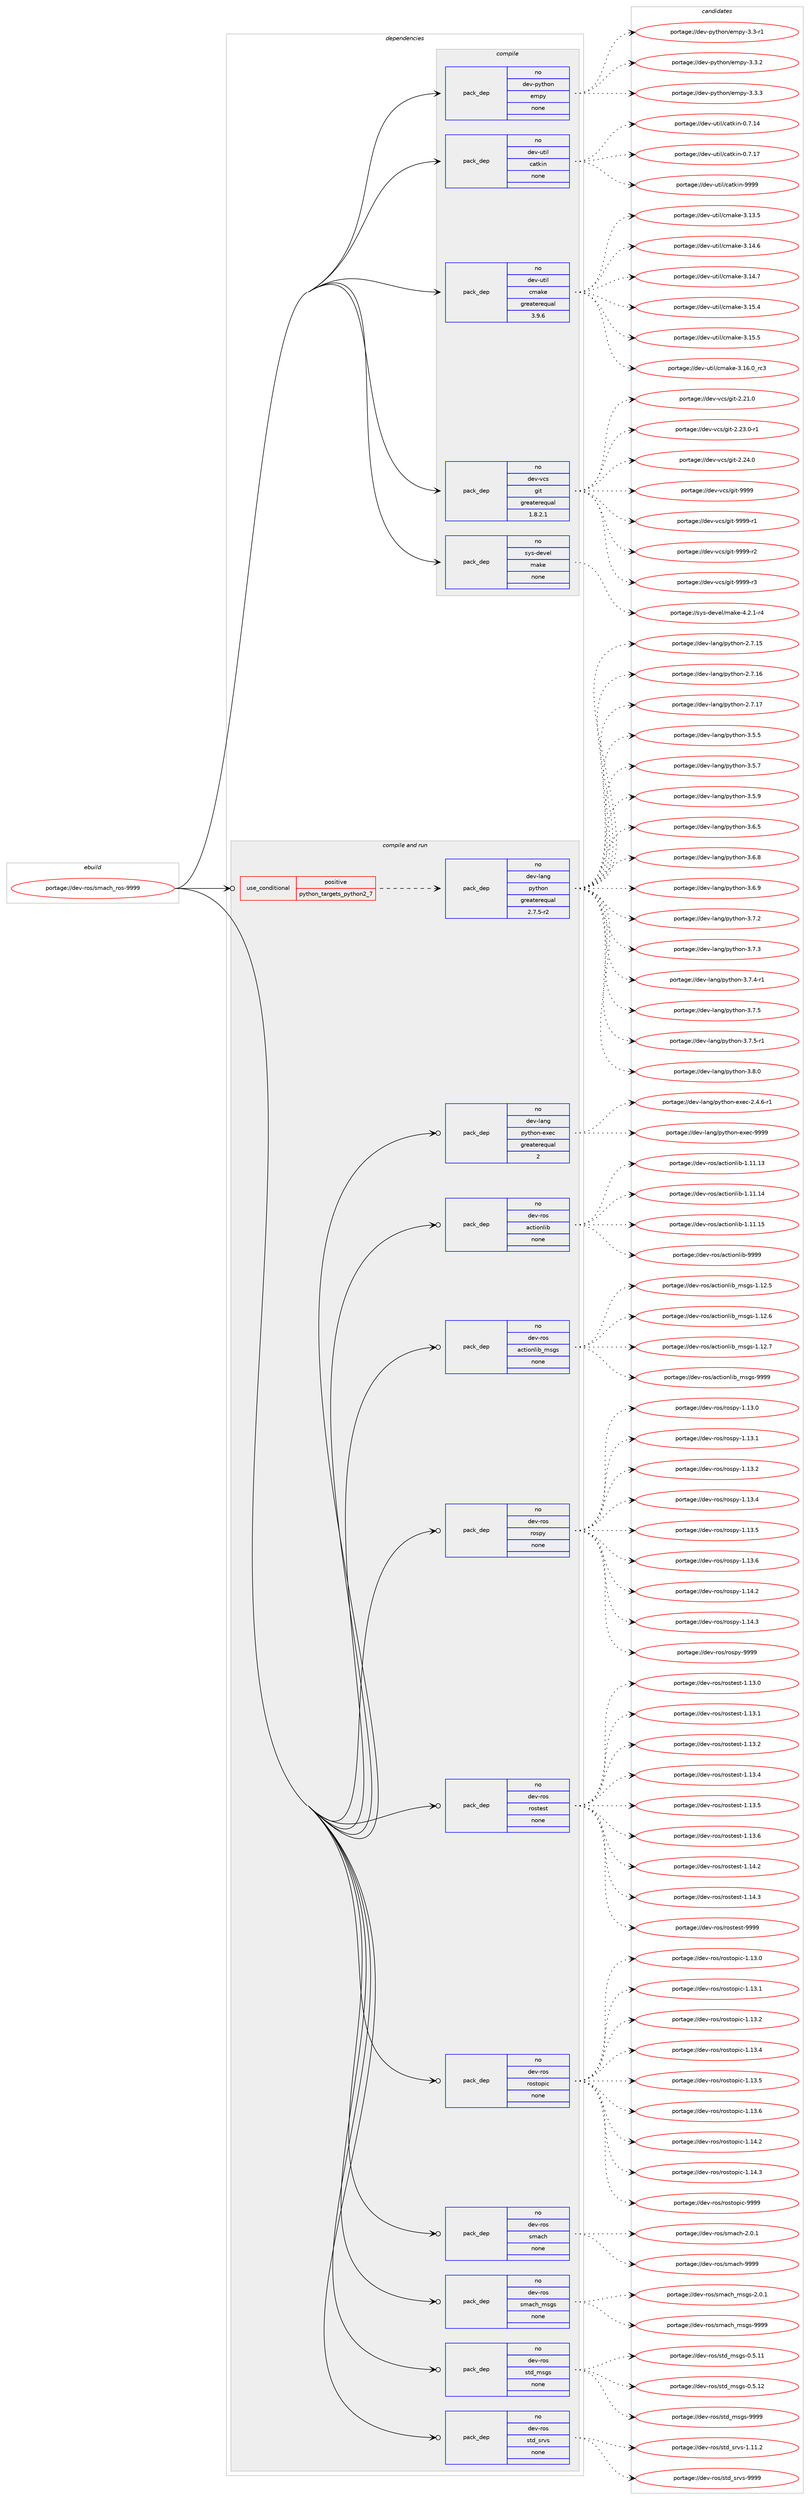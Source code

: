 digraph prolog {

# *************
# Graph options
# *************

newrank=true;
concentrate=true;
compound=true;
graph [rankdir=LR,fontname=Helvetica,fontsize=10,ranksep=1.5];#, ranksep=2.5, nodesep=0.2];
edge  [arrowhead=vee];
node  [fontname=Helvetica,fontsize=10];

# **********
# The ebuild
# **********

subgraph cluster_leftcol {
color=gray;
rank=same;
label=<<i>ebuild</i>>;
id [label="portage://dev-ros/smach_ros-9999", color=red, width=4, href="../dev-ros/smach_ros-9999.svg"];
}

# ****************
# The dependencies
# ****************

subgraph cluster_midcol {
color=gray;
label=<<i>dependencies</i>>;
subgraph cluster_compile {
fillcolor="#eeeeee";
style=filled;
label=<<i>compile</i>>;
subgraph pack154201 {
dependency202414 [label=<<TABLE BORDER="0" CELLBORDER="1" CELLSPACING="0" CELLPADDING="4" WIDTH="220"><TR><TD ROWSPAN="6" CELLPADDING="30">pack_dep</TD></TR><TR><TD WIDTH="110">no</TD></TR><TR><TD>dev-python</TD></TR><TR><TD>empy</TD></TR><TR><TD>none</TD></TR><TR><TD></TD></TR></TABLE>>, shape=none, color=blue];
}
id:e -> dependency202414:w [weight=20,style="solid",arrowhead="vee"];
subgraph pack154202 {
dependency202415 [label=<<TABLE BORDER="0" CELLBORDER="1" CELLSPACING="0" CELLPADDING="4" WIDTH="220"><TR><TD ROWSPAN="6" CELLPADDING="30">pack_dep</TD></TR><TR><TD WIDTH="110">no</TD></TR><TR><TD>dev-util</TD></TR><TR><TD>catkin</TD></TR><TR><TD>none</TD></TR><TR><TD></TD></TR></TABLE>>, shape=none, color=blue];
}
id:e -> dependency202415:w [weight=20,style="solid",arrowhead="vee"];
subgraph pack154203 {
dependency202416 [label=<<TABLE BORDER="0" CELLBORDER="1" CELLSPACING="0" CELLPADDING="4" WIDTH="220"><TR><TD ROWSPAN="6" CELLPADDING="30">pack_dep</TD></TR><TR><TD WIDTH="110">no</TD></TR><TR><TD>dev-util</TD></TR><TR><TD>cmake</TD></TR><TR><TD>greaterequal</TD></TR><TR><TD>3.9.6</TD></TR></TABLE>>, shape=none, color=blue];
}
id:e -> dependency202416:w [weight=20,style="solid",arrowhead="vee"];
subgraph pack154204 {
dependency202417 [label=<<TABLE BORDER="0" CELLBORDER="1" CELLSPACING="0" CELLPADDING="4" WIDTH="220"><TR><TD ROWSPAN="6" CELLPADDING="30">pack_dep</TD></TR><TR><TD WIDTH="110">no</TD></TR><TR><TD>dev-vcs</TD></TR><TR><TD>git</TD></TR><TR><TD>greaterequal</TD></TR><TR><TD>1.8.2.1</TD></TR></TABLE>>, shape=none, color=blue];
}
id:e -> dependency202417:w [weight=20,style="solid",arrowhead="vee"];
subgraph pack154205 {
dependency202418 [label=<<TABLE BORDER="0" CELLBORDER="1" CELLSPACING="0" CELLPADDING="4" WIDTH="220"><TR><TD ROWSPAN="6" CELLPADDING="30">pack_dep</TD></TR><TR><TD WIDTH="110">no</TD></TR><TR><TD>sys-devel</TD></TR><TR><TD>make</TD></TR><TR><TD>none</TD></TR><TR><TD></TD></TR></TABLE>>, shape=none, color=blue];
}
id:e -> dependency202418:w [weight=20,style="solid",arrowhead="vee"];
}
subgraph cluster_compileandrun {
fillcolor="#eeeeee";
style=filled;
label=<<i>compile and run</i>>;
subgraph cond44785 {
dependency202419 [label=<<TABLE BORDER="0" CELLBORDER="1" CELLSPACING="0" CELLPADDING="4"><TR><TD ROWSPAN="3" CELLPADDING="10">use_conditional</TD></TR><TR><TD>positive</TD></TR><TR><TD>python_targets_python2_7</TD></TR></TABLE>>, shape=none, color=red];
subgraph pack154206 {
dependency202420 [label=<<TABLE BORDER="0" CELLBORDER="1" CELLSPACING="0" CELLPADDING="4" WIDTH="220"><TR><TD ROWSPAN="6" CELLPADDING="30">pack_dep</TD></TR><TR><TD WIDTH="110">no</TD></TR><TR><TD>dev-lang</TD></TR><TR><TD>python</TD></TR><TR><TD>greaterequal</TD></TR><TR><TD>2.7.5-r2</TD></TR></TABLE>>, shape=none, color=blue];
}
dependency202419:e -> dependency202420:w [weight=20,style="dashed",arrowhead="vee"];
}
id:e -> dependency202419:w [weight=20,style="solid",arrowhead="odotvee"];
subgraph pack154207 {
dependency202421 [label=<<TABLE BORDER="0" CELLBORDER="1" CELLSPACING="0" CELLPADDING="4" WIDTH="220"><TR><TD ROWSPAN="6" CELLPADDING="30">pack_dep</TD></TR><TR><TD WIDTH="110">no</TD></TR><TR><TD>dev-lang</TD></TR><TR><TD>python-exec</TD></TR><TR><TD>greaterequal</TD></TR><TR><TD>2</TD></TR></TABLE>>, shape=none, color=blue];
}
id:e -> dependency202421:w [weight=20,style="solid",arrowhead="odotvee"];
subgraph pack154208 {
dependency202422 [label=<<TABLE BORDER="0" CELLBORDER="1" CELLSPACING="0" CELLPADDING="4" WIDTH="220"><TR><TD ROWSPAN="6" CELLPADDING="30">pack_dep</TD></TR><TR><TD WIDTH="110">no</TD></TR><TR><TD>dev-ros</TD></TR><TR><TD>actionlib</TD></TR><TR><TD>none</TD></TR><TR><TD></TD></TR></TABLE>>, shape=none, color=blue];
}
id:e -> dependency202422:w [weight=20,style="solid",arrowhead="odotvee"];
subgraph pack154209 {
dependency202423 [label=<<TABLE BORDER="0" CELLBORDER="1" CELLSPACING="0" CELLPADDING="4" WIDTH="220"><TR><TD ROWSPAN="6" CELLPADDING="30">pack_dep</TD></TR><TR><TD WIDTH="110">no</TD></TR><TR><TD>dev-ros</TD></TR><TR><TD>actionlib_msgs</TD></TR><TR><TD>none</TD></TR><TR><TD></TD></TR></TABLE>>, shape=none, color=blue];
}
id:e -> dependency202423:w [weight=20,style="solid",arrowhead="odotvee"];
subgraph pack154210 {
dependency202424 [label=<<TABLE BORDER="0" CELLBORDER="1" CELLSPACING="0" CELLPADDING="4" WIDTH="220"><TR><TD ROWSPAN="6" CELLPADDING="30">pack_dep</TD></TR><TR><TD WIDTH="110">no</TD></TR><TR><TD>dev-ros</TD></TR><TR><TD>rospy</TD></TR><TR><TD>none</TD></TR><TR><TD></TD></TR></TABLE>>, shape=none, color=blue];
}
id:e -> dependency202424:w [weight=20,style="solid",arrowhead="odotvee"];
subgraph pack154211 {
dependency202425 [label=<<TABLE BORDER="0" CELLBORDER="1" CELLSPACING="0" CELLPADDING="4" WIDTH="220"><TR><TD ROWSPAN="6" CELLPADDING="30">pack_dep</TD></TR><TR><TD WIDTH="110">no</TD></TR><TR><TD>dev-ros</TD></TR><TR><TD>rostest</TD></TR><TR><TD>none</TD></TR><TR><TD></TD></TR></TABLE>>, shape=none, color=blue];
}
id:e -> dependency202425:w [weight=20,style="solid",arrowhead="odotvee"];
subgraph pack154212 {
dependency202426 [label=<<TABLE BORDER="0" CELLBORDER="1" CELLSPACING="0" CELLPADDING="4" WIDTH="220"><TR><TD ROWSPAN="6" CELLPADDING="30">pack_dep</TD></TR><TR><TD WIDTH="110">no</TD></TR><TR><TD>dev-ros</TD></TR><TR><TD>rostopic</TD></TR><TR><TD>none</TD></TR><TR><TD></TD></TR></TABLE>>, shape=none, color=blue];
}
id:e -> dependency202426:w [weight=20,style="solid",arrowhead="odotvee"];
subgraph pack154213 {
dependency202427 [label=<<TABLE BORDER="0" CELLBORDER="1" CELLSPACING="0" CELLPADDING="4" WIDTH="220"><TR><TD ROWSPAN="6" CELLPADDING="30">pack_dep</TD></TR><TR><TD WIDTH="110">no</TD></TR><TR><TD>dev-ros</TD></TR><TR><TD>smach</TD></TR><TR><TD>none</TD></TR><TR><TD></TD></TR></TABLE>>, shape=none, color=blue];
}
id:e -> dependency202427:w [weight=20,style="solid",arrowhead="odotvee"];
subgraph pack154214 {
dependency202428 [label=<<TABLE BORDER="0" CELLBORDER="1" CELLSPACING="0" CELLPADDING="4" WIDTH="220"><TR><TD ROWSPAN="6" CELLPADDING="30">pack_dep</TD></TR><TR><TD WIDTH="110">no</TD></TR><TR><TD>dev-ros</TD></TR><TR><TD>smach_msgs</TD></TR><TR><TD>none</TD></TR><TR><TD></TD></TR></TABLE>>, shape=none, color=blue];
}
id:e -> dependency202428:w [weight=20,style="solid",arrowhead="odotvee"];
subgraph pack154215 {
dependency202429 [label=<<TABLE BORDER="0" CELLBORDER="1" CELLSPACING="0" CELLPADDING="4" WIDTH="220"><TR><TD ROWSPAN="6" CELLPADDING="30">pack_dep</TD></TR><TR><TD WIDTH="110">no</TD></TR><TR><TD>dev-ros</TD></TR><TR><TD>std_msgs</TD></TR><TR><TD>none</TD></TR><TR><TD></TD></TR></TABLE>>, shape=none, color=blue];
}
id:e -> dependency202429:w [weight=20,style="solid",arrowhead="odotvee"];
subgraph pack154216 {
dependency202430 [label=<<TABLE BORDER="0" CELLBORDER="1" CELLSPACING="0" CELLPADDING="4" WIDTH="220"><TR><TD ROWSPAN="6" CELLPADDING="30">pack_dep</TD></TR><TR><TD WIDTH="110">no</TD></TR><TR><TD>dev-ros</TD></TR><TR><TD>std_srvs</TD></TR><TR><TD>none</TD></TR><TR><TD></TD></TR></TABLE>>, shape=none, color=blue];
}
id:e -> dependency202430:w [weight=20,style="solid",arrowhead="odotvee"];
}
subgraph cluster_run {
fillcolor="#eeeeee";
style=filled;
label=<<i>run</i>>;
}
}

# **************
# The candidates
# **************

subgraph cluster_choices {
rank=same;
color=gray;
label=<<i>candidates</i>>;

subgraph choice154201 {
color=black;
nodesep=1;
choiceportage1001011184511212111610411111047101109112121455146514511449 [label="portage://dev-python/empy-3.3-r1", color=red, width=4,href="../dev-python/empy-3.3-r1.svg"];
choiceportage1001011184511212111610411111047101109112121455146514650 [label="portage://dev-python/empy-3.3.2", color=red, width=4,href="../dev-python/empy-3.3.2.svg"];
choiceportage1001011184511212111610411111047101109112121455146514651 [label="portage://dev-python/empy-3.3.3", color=red, width=4,href="../dev-python/empy-3.3.3.svg"];
dependency202414:e -> choiceportage1001011184511212111610411111047101109112121455146514511449:w [style=dotted,weight="100"];
dependency202414:e -> choiceportage1001011184511212111610411111047101109112121455146514650:w [style=dotted,weight="100"];
dependency202414:e -> choiceportage1001011184511212111610411111047101109112121455146514651:w [style=dotted,weight="100"];
}
subgraph choice154202 {
color=black;
nodesep=1;
choiceportage1001011184511711610510847999711610710511045484655464952 [label="portage://dev-util/catkin-0.7.14", color=red, width=4,href="../dev-util/catkin-0.7.14.svg"];
choiceportage1001011184511711610510847999711610710511045484655464955 [label="portage://dev-util/catkin-0.7.17", color=red, width=4,href="../dev-util/catkin-0.7.17.svg"];
choiceportage100101118451171161051084799971161071051104557575757 [label="portage://dev-util/catkin-9999", color=red, width=4,href="../dev-util/catkin-9999.svg"];
dependency202415:e -> choiceportage1001011184511711610510847999711610710511045484655464952:w [style=dotted,weight="100"];
dependency202415:e -> choiceportage1001011184511711610510847999711610710511045484655464955:w [style=dotted,weight="100"];
dependency202415:e -> choiceportage100101118451171161051084799971161071051104557575757:w [style=dotted,weight="100"];
}
subgraph choice154203 {
color=black;
nodesep=1;
choiceportage1001011184511711610510847991099710710145514649514653 [label="portage://dev-util/cmake-3.13.5", color=red, width=4,href="../dev-util/cmake-3.13.5.svg"];
choiceportage1001011184511711610510847991099710710145514649524654 [label="portage://dev-util/cmake-3.14.6", color=red, width=4,href="../dev-util/cmake-3.14.6.svg"];
choiceportage1001011184511711610510847991099710710145514649524655 [label="portage://dev-util/cmake-3.14.7", color=red, width=4,href="../dev-util/cmake-3.14.7.svg"];
choiceportage1001011184511711610510847991099710710145514649534652 [label="portage://dev-util/cmake-3.15.4", color=red, width=4,href="../dev-util/cmake-3.15.4.svg"];
choiceportage1001011184511711610510847991099710710145514649534653 [label="portage://dev-util/cmake-3.15.5", color=red, width=4,href="../dev-util/cmake-3.15.5.svg"];
choiceportage1001011184511711610510847991099710710145514649544648951149951 [label="portage://dev-util/cmake-3.16.0_rc3", color=red, width=4,href="../dev-util/cmake-3.16.0_rc3.svg"];
dependency202416:e -> choiceportage1001011184511711610510847991099710710145514649514653:w [style=dotted,weight="100"];
dependency202416:e -> choiceportage1001011184511711610510847991099710710145514649524654:w [style=dotted,weight="100"];
dependency202416:e -> choiceportage1001011184511711610510847991099710710145514649524655:w [style=dotted,weight="100"];
dependency202416:e -> choiceportage1001011184511711610510847991099710710145514649534652:w [style=dotted,weight="100"];
dependency202416:e -> choiceportage1001011184511711610510847991099710710145514649534653:w [style=dotted,weight="100"];
dependency202416:e -> choiceportage1001011184511711610510847991099710710145514649544648951149951:w [style=dotted,weight="100"];
}
subgraph choice154204 {
color=black;
nodesep=1;
choiceportage10010111845118991154710310511645504650494648 [label="portage://dev-vcs/git-2.21.0", color=red, width=4,href="../dev-vcs/git-2.21.0.svg"];
choiceportage100101118451189911547103105116455046505146484511449 [label="portage://dev-vcs/git-2.23.0-r1", color=red, width=4,href="../dev-vcs/git-2.23.0-r1.svg"];
choiceportage10010111845118991154710310511645504650524648 [label="portage://dev-vcs/git-2.24.0", color=red, width=4,href="../dev-vcs/git-2.24.0.svg"];
choiceportage1001011184511899115471031051164557575757 [label="portage://dev-vcs/git-9999", color=red, width=4,href="../dev-vcs/git-9999.svg"];
choiceportage10010111845118991154710310511645575757574511449 [label="portage://dev-vcs/git-9999-r1", color=red, width=4,href="../dev-vcs/git-9999-r1.svg"];
choiceportage10010111845118991154710310511645575757574511450 [label="portage://dev-vcs/git-9999-r2", color=red, width=4,href="../dev-vcs/git-9999-r2.svg"];
choiceportage10010111845118991154710310511645575757574511451 [label="portage://dev-vcs/git-9999-r3", color=red, width=4,href="../dev-vcs/git-9999-r3.svg"];
dependency202417:e -> choiceportage10010111845118991154710310511645504650494648:w [style=dotted,weight="100"];
dependency202417:e -> choiceportage100101118451189911547103105116455046505146484511449:w [style=dotted,weight="100"];
dependency202417:e -> choiceportage10010111845118991154710310511645504650524648:w [style=dotted,weight="100"];
dependency202417:e -> choiceportage1001011184511899115471031051164557575757:w [style=dotted,weight="100"];
dependency202417:e -> choiceportage10010111845118991154710310511645575757574511449:w [style=dotted,weight="100"];
dependency202417:e -> choiceportage10010111845118991154710310511645575757574511450:w [style=dotted,weight="100"];
dependency202417:e -> choiceportage10010111845118991154710310511645575757574511451:w [style=dotted,weight="100"];
}
subgraph choice154205 {
color=black;
nodesep=1;
choiceportage1151211154510010111810110847109971071014552465046494511452 [label="portage://sys-devel/make-4.2.1-r4", color=red, width=4,href="../sys-devel/make-4.2.1-r4.svg"];
dependency202418:e -> choiceportage1151211154510010111810110847109971071014552465046494511452:w [style=dotted,weight="100"];
}
subgraph choice154206 {
color=black;
nodesep=1;
choiceportage10010111845108971101034711212111610411111045504655464953 [label="portage://dev-lang/python-2.7.15", color=red, width=4,href="../dev-lang/python-2.7.15.svg"];
choiceportage10010111845108971101034711212111610411111045504655464954 [label="portage://dev-lang/python-2.7.16", color=red, width=4,href="../dev-lang/python-2.7.16.svg"];
choiceportage10010111845108971101034711212111610411111045504655464955 [label="portage://dev-lang/python-2.7.17", color=red, width=4,href="../dev-lang/python-2.7.17.svg"];
choiceportage100101118451089711010347112121116104111110455146534653 [label="portage://dev-lang/python-3.5.5", color=red, width=4,href="../dev-lang/python-3.5.5.svg"];
choiceportage100101118451089711010347112121116104111110455146534655 [label="portage://dev-lang/python-3.5.7", color=red, width=4,href="../dev-lang/python-3.5.7.svg"];
choiceportage100101118451089711010347112121116104111110455146534657 [label="portage://dev-lang/python-3.5.9", color=red, width=4,href="../dev-lang/python-3.5.9.svg"];
choiceportage100101118451089711010347112121116104111110455146544653 [label="portage://dev-lang/python-3.6.5", color=red, width=4,href="../dev-lang/python-3.6.5.svg"];
choiceportage100101118451089711010347112121116104111110455146544656 [label="portage://dev-lang/python-3.6.8", color=red, width=4,href="../dev-lang/python-3.6.8.svg"];
choiceportage100101118451089711010347112121116104111110455146544657 [label="portage://dev-lang/python-3.6.9", color=red, width=4,href="../dev-lang/python-3.6.9.svg"];
choiceportage100101118451089711010347112121116104111110455146554650 [label="portage://dev-lang/python-3.7.2", color=red, width=4,href="../dev-lang/python-3.7.2.svg"];
choiceportage100101118451089711010347112121116104111110455146554651 [label="portage://dev-lang/python-3.7.3", color=red, width=4,href="../dev-lang/python-3.7.3.svg"];
choiceportage1001011184510897110103471121211161041111104551465546524511449 [label="portage://dev-lang/python-3.7.4-r1", color=red, width=4,href="../dev-lang/python-3.7.4-r1.svg"];
choiceportage100101118451089711010347112121116104111110455146554653 [label="portage://dev-lang/python-3.7.5", color=red, width=4,href="../dev-lang/python-3.7.5.svg"];
choiceportage1001011184510897110103471121211161041111104551465546534511449 [label="portage://dev-lang/python-3.7.5-r1", color=red, width=4,href="../dev-lang/python-3.7.5-r1.svg"];
choiceportage100101118451089711010347112121116104111110455146564648 [label="portage://dev-lang/python-3.8.0", color=red, width=4,href="../dev-lang/python-3.8.0.svg"];
dependency202420:e -> choiceportage10010111845108971101034711212111610411111045504655464953:w [style=dotted,weight="100"];
dependency202420:e -> choiceportage10010111845108971101034711212111610411111045504655464954:w [style=dotted,weight="100"];
dependency202420:e -> choiceportage10010111845108971101034711212111610411111045504655464955:w [style=dotted,weight="100"];
dependency202420:e -> choiceportage100101118451089711010347112121116104111110455146534653:w [style=dotted,weight="100"];
dependency202420:e -> choiceportage100101118451089711010347112121116104111110455146534655:w [style=dotted,weight="100"];
dependency202420:e -> choiceportage100101118451089711010347112121116104111110455146534657:w [style=dotted,weight="100"];
dependency202420:e -> choiceportage100101118451089711010347112121116104111110455146544653:w [style=dotted,weight="100"];
dependency202420:e -> choiceportage100101118451089711010347112121116104111110455146544656:w [style=dotted,weight="100"];
dependency202420:e -> choiceportage100101118451089711010347112121116104111110455146544657:w [style=dotted,weight="100"];
dependency202420:e -> choiceportage100101118451089711010347112121116104111110455146554650:w [style=dotted,weight="100"];
dependency202420:e -> choiceportage100101118451089711010347112121116104111110455146554651:w [style=dotted,weight="100"];
dependency202420:e -> choiceportage1001011184510897110103471121211161041111104551465546524511449:w [style=dotted,weight="100"];
dependency202420:e -> choiceportage100101118451089711010347112121116104111110455146554653:w [style=dotted,weight="100"];
dependency202420:e -> choiceportage1001011184510897110103471121211161041111104551465546534511449:w [style=dotted,weight="100"];
dependency202420:e -> choiceportage100101118451089711010347112121116104111110455146564648:w [style=dotted,weight="100"];
}
subgraph choice154207 {
color=black;
nodesep=1;
choiceportage10010111845108971101034711212111610411111045101120101994550465246544511449 [label="portage://dev-lang/python-exec-2.4.6-r1", color=red, width=4,href="../dev-lang/python-exec-2.4.6-r1.svg"];
choiceportage10010111845108971101034711212111610411111045101120101994557575757 [label="portage://dev-lang/python-exec-9999", color=red, width=4,href="../dev-lang/python-exec-9999.svg"];
dependency202421:e -> choiceportage10010111845108971101034711212111610411111045101120101994550465246544511449:w [style=dotted,weight="100"];
dependency202421:e -> choiceportage10010111845108971101034711212111610411111045101120101994557575757:w [style=dotted,weight="100"];
}
subgraph choice154208 {
color=black;
nodesep=1;
choiceportage10010111845114111115479799116105111110108105984549464949464951 [label="portage://dev-ros/actionlib-1.11.13", color=red, width=4,href="../dev-ros/actionlib-1.11.13.svg"];
choiceportage10010111845114111115479799116105111110108105984549464949464952 [label="portage://dev-ros/actionlib-1.11.14", color=red, width=4,href="../dev-ros/actionlib-1.11.14.svg"];
choiceportage10010111845114111115479799116105111110108105984549464949464953 [label="portage://dev-ros/actionlib-1.11.15", color=red, width=4,href="../dev-ros/actionlib-1.11.15.svg"];
choiceportage10010111845114111115479799116105111110108105984557575757 [label="portage://dev-ros/actionlib-9999", color=red, width=4,href="../dev-ros/actionlib-9999.svg"];
dependency202422:e -> choiceportage10010111845114111115479799116105111110108105984549464949464951:w [style=dotted,weight="100"];
dependency202422:e -> choiceportage10010111845114111115479799116105111110108105984549464949464952:w [style=dotted,weight="100"];
dependency202422:e -> choiceportage10010111845114111115479799116105111110108105984549464949464953:w [style=dotted,weight="100"];
dependency202422:e -> choiceportage10010111845114111115479799116105111110108105984557575757:w [style=dotted,weight="100"];
}
subgraph choice154209 {
color=black;
nodesep=1;
choiceportage10010111845114111115479799116105111110108105989510911510311545494649504653 [label="portage://dev-ros/actionlib_msgs-1.12.5", color=red, width=4,href="../dev-ros/actionlib_msgs-1.12.5.svg"];
choiceportage10010111845114111115479799116105111110108105989510911510311545494649504654 [label="portage://dev-ros/actionlib_msgs-1.12.6", color=red, width=4,href="../dev-ros/actionlib_msgs-1.12.6.svg"];
choiceportage10010111845114111115479799116105111110108105989510911510311545494649504655 [label="portage://dev-ros/actionlib_msgs-1.12.7", color=red, width=4,href="../dev-ros/actionlib_msgs-1.12.7.svg"];
choiceportage1001011184511411111547979911610511111010810598951091151031154557575757 [label="portage://dev-ros/actionlib_msgs-9999", color=red, width=4,href="../dev-ros/actionlib_msgs-9999.svg"];
dependency202423:e -> choiceportage10010111845114111115479799116105111110108105989510911510311545494649504653:w [style=dotted,weight="100"];
dependency202423:e -> choiceportage10010111845114111115479799116105111110108105989510911510311545494649504654:w [style=dotted,weight="100"];
dependency202423:e -> choiceportage10010111845114111115479799116105111110108105989510911510311545494649504655:w [style=dotted,weight="100"];
dependency202423:e -> choiceportage1001011184511411111547979911610511111010810598951091151031154557575757:w [style=dotted,weight="100"];
}
subgraph choice154210 {
color=black;
nodesep=1;
choiceportage100101118451141111154711411111511212145494649514648 [label="portage://dev-ros/rospy-1.13.0", color=red, width=4,href="../dev-ros/rospy-1.13.0.svg"];
choiceportage100101118451141111154711411111511212145494649514649 [label="portage://dev-ros/rospy-1.13.1", color=red, width=4,href="../dev-ros/rospy-1.13.1.svg"];
choiceportage100101118451141111154711411111511212145494649514650 [label="portage://dev-ros/rospy-1.13.2", color=red, width=4,href="../dev-ros/rospy-1.13.2.svg"];
choiceportage100101118451141111154711411111511212145494649514652 [label="portage://dev-ros/rospy-1.13.4", color=red, width=4,href="../dev-ros/rospy-1.13.4.svg"];
choiceportage100101118451141111154711411111511212145494649514653 [label="portage://dev-ros/rospy-1.13.5", color=red, width=4,href="../dev-ros/rospy-1.13.5.svg"];
choiceportage100101118451141111154711411111511212145494649514654 [label="portage://dev-ros/rospy-1.13.6", color=red, width=4,href="../dev-ros/rospy-1.13.6.svg"];
choiceportage100101118451141111154711411111511212145494649524650 [label="portage://dev-ros/rospy-1.14.2", color=red, width=4,href="../dev-ros/rospy-1.14.2.svg"];
choiceportage100101118451141111154711411111511212145494649524651 [label="portage://dev-ros/rospy-1.14.3", color=red, width=4,href="../dev-ros/rospy-1.14.3.svg"];
choiceportage10010111845114111115471141111151121214557575757 [label="portage://dev-ros/rospy-9999", color=red, width=4,href="../dev-ros/rospy-9999.svg"];
dependency202424:e -> choiceportage100101118451141111154711411111511212145494649514648:w [style=dotted,weight="100"];
dependency202424:e -> choiceportage100101118451141111154711411111511212145494649514649:w [style=dotted,weight="100"];
dependency202424:e -> choiceportage100101118451141111154711411111511212145494649514650:w [style=dotted,weight="100"];
dependency202424:e -> choiceportage100101118451141111154711411111511212145494649514652:w [style=dotted,weight="100"];
dependency202424:e -> choiceportage100101118451141111154711411111511212145494649514653:w [style=dotted,weight="100"];
dependency202424:e -> choiceportage100101118451141111154711411111511212145494649514654:w [style=dotted,weight="100"];
dependency202424:e -> choiceportage100101118451141111154711411111511212145494649524650:w [style=dotted,weight="100"];
dependency202424:e -> choiceportage100101118451141111154711411111511212145494649524651:w [style=dotted,weight="100"];
dependency202424:e -> choiceportage10010111845114111115471141111151121214557575757:w [style=dotted,weight="100"];
}
subgraph choice154211 {
color=black;
nodesep=1;
choiceportage100101118451141111154711411111511610111511645494649514648 [label="portage://dev-ros/rostest-1.13.0", color=red, width=4,href="../dev-ros/rostest-1.13.0.svg"];
choiceportage100101118451141111154711411111511610111511645494649514649 [label="portage://dev-ros/rostest-1.13.1", color=red, width=4,href="../dev-ros/rostest-1.13.1.svg"];
choiceportage100101118451141111154711411111511610111511645494649514650 [label="portage://dev-ros/rostest-1.13.2", color=red, width=4,href="../dev-ros/rostest-1.13.2.svg"];
choiceportage100101118451141111154711411111511610111511645494649514652 [label="portage://dev-ros/rostest-1.13.4", color=red, width=4,href="../dev-ros/rostest-1.13.4.svg"];
choiceportage100101118451141111154711411111511610111511645494649514653 [label="portage://dev-ros/rostest-1.13.5", color=red, width=4,href="../dev-ros/rostest-1.13.5.svg"];
choiceportage100101118451141111154711411111511610111511645494649514654 [label="portage://dev-ros/rostest-1.13.6", color=red, width=4,href="../dev-ros/rostest-1.13.6.svg"];
choiceportage100101118451141111154711411111511610111511645494649524650 [label="portage://dev-ros/rostest-1.14.2", color=red, width=4,href="../dev-ros/rostest-1.14.2.svg"];
choiceportage100101118451141111154711411111511610111511645494649524651 [label="portage://dev-ros/rostest-1.14.3", color=red, width=4,href="../dev-ros/rostest-1.14.3.svg"];
choiceportage10010111845114111115471141111151161011151164557575757 [label="portage://dev-ros/rostest-9999", color=red, width=4,href="../dev-ros/rostest-9999.svg"];
dependency202425:e -> choiceportage100101118451141111154711411111511610111511645494649514648:w [style=dotted,weight="100"];
dependency202425:e -> choiceportage100101118451141111154711411111511610111511645494649514649:w [style=dotted,weight="100"];
dependency202425:e -> choiceportage100101118451141111154711411111511610111511645494649514650:w [style=dotted,weight="100"];
dependency202425:e -> choiceportage100101118451141111154711411111511610111511645494649514652:w [style=dotted,weight="100"];
dependency202425:e -> choiceportage100101118451141111154711411111511610111511645494649514653:w [style=dotted,weight="100"];
dependency202425:e -> choiceportage100101118451141111154711411111511610111511645494649514654:w [style=dotted,weight="100"];
dependency202425:e -> choiceportage100101118451141111154711411111511610111511645494649524650:w [style=dotted,weight="100"];
dependency202425:e -> choiceportage100101118451141111154711411111511610111511645494649524651:w [style=dotted,weight="100"];
dependency202425:e -> choiceportage10010111845114111115471141111151161011151164557575757:w [style=dotted,weight="100"];
}
subgraph choice154212 {
color=black;
nodesep=1;
choiceportage10010111845114111115471141111151161111121059945494649514648 [label="portage://dev-ros/rostopic-1.13.0", color=red, width=4,href="../dev-ros/rostopic-1.13.0.svg"];
choiceportage10010111845114111115471141111151161111121059945494649514649 [label="portage://dev-ros/rostopic-1.13.1", color=red, width=4,href="../dev-ros/rostopic-1.13.1.svg"];
choiceportage10010111845114111115471141111151161111121059945494649514650 [label="portage://dev-ros/rostopic-1.13.2", color=red, width=4,href="../dev-ros/rostopic-1.13.2.svg"];
choiceportage10010111845114111115471141111151161111121059945494649514652 [label="portage://dev-ros/rostopic-1.13.4", color=red, width=4,href="../dev-ros/rostopic-1.13.4.svg"];
choiceportage10010111845114111115471141111151161111121059945494649514653 [label="portage://dev-ros/rostopic-1.13.5", color=red, width=4,href="../dev-ros/rostopic-1.13.5.svg"];
choiceportage10010111845114111115471141111151161111121059945494649514654 [label="portage://dev-ros/rostopic-1.13.6", color=red, width=4,href="../dev-ros/rostopic-1.13.6.svg"];
choiceportage10010111845114111115471141111151161111121059945494649524650 [label="portage://dev-ros/rostopic-1.14.2", color=red, width=4,href="../dev-ros/rostopic-1.14.2.svg"];
choiceportage10010111845114111115471141111151161111121059945494649524651 [label="portage://dev-ros/rostopic-1.14.3", color=red, width=4,href="../dev-ros/rostopic-1.14.3.svg"];
choiceportage1001011184511411111547114111115116111112105994557575757 [label="portage://dev-ros/rostopic-9999", color=red, width=4,href="../dev-ros/rostopic-9999.svg"];
dependency202426:e -> choiceportage10010111845114111115471141111151161111121059945494649514648:w [style=dotted,weight="100"];
dependency202426:e -> choiceportage10010111845114111115471141111151161111121059945494649514649:w [style=dotted,weight="100"];
dependency202426:e -> choiceportage10010111845114111115471141111151161111121059945494649514650:w [style=dotted,weight="100"];
dependency202426:e -> choiceportage10010111845114111115471141111151161111121059945494649514652:w [style=dotted,weight="100"];
dependency202426:e -> choiceportage10010111845114111115471141111151161111121059945494649514653:w [style=dotted,weight="100"];
dependency202426:e -> choiceportage10010111845114111115471141111151161111121059945494649514654:w [style=dotted,weight="100"];
dependency202426:e -> choiceportage10010111845114111115471141111151161111121059945494649524650:w [style=dotted,weight="100"];
dependency202426:e -> choiceportage10010111845114111115471141111151161111121059945494649524651:w [style=dotted,weight="100"];
dependency202426:e -> choiceportage1001011184511411111547114111115116111112105994557575757:w [style=dotted,weight="100"];
}
subgraph choice154213 {
color=black;
nodesep=1;
choiceportage10010111845114111115471151099799104455046484649 [label="portage://dev-ros/smach-2.0.1", color=red, width=4,href="../dev-ros/smach-2.0.1.svg"];
choiceportage100101118451141111154711510997991044557575757 [label="portage://dev-ros/smach-9999", color=red, width=4,href="../dev-ros/smach-9999.svg"];
dependency202427:e -> choiceportage10010111845114111115471151099799104455046484649:w [style=dotted,weight="100"];
dependency202427:e -> choiceportage100101118451141111154711510997991044557575757:w [style=dotted,weight="100"];
}
subgraph choice154214 {
color=black;
nodesep=1;
choiceportage1001011184511411111547115109979910495109115103115455046484649 [label="portage://dev-ros/smach_msgs-2.0.1", color=red, width=4,href="../dev-ros/smach_msgs-2.0.1.svg"];
choiceportage10010111845114111115471151099799104951091151031154557575757 [label="portage://dev-ros/smach_msgs-9999", color=red, width=4,href="../dev-ros/smach_msgs-9999.svg"];
dependency202428:e -> choiceportage1001011184511411111547115109979910495109115103115455046484649:w [style=dotted,weight="100"];
dependency202428:e -> choiceportage10010111845114111115471151099799104951091151031154557575757:w [style=dotted,weight="100"];
}
subgraph choice154215 {
color=black;
nodesep=1;
choiceportage10010111845114111115471151161009510911510311545484653464949 [label="portage://dev-ros/std_msgs-0.5.11", color=red, width=4,href="../dev-ros/std_msgs-0.5.11.svg"];
choiceportage10010111845114111115471151161009510911510311545484653464950 [label="portage://dev-ros/std_msgs-0.5.12", color=red, width=4,href="../dev-ros/std_msgs-0.5.12.svg"];
choiceportage1001011184511411111547115116100951091151031154557575757 [label="portage://dev-ros/std_msgs-9999", color=red, width=4,href="../dev-ros/std_msgs-9999.svg"];
dependency202429:e -> choiceportage10010111845114111115471151161009510911510311545484653464949:w [style=dotted,weight="100"];
dependency202429:e -> choiceportage10010111845114111115471151161009510911510311545484653464950:w [style=dotted,weight="100"];
dependency202429:e -> choiceportage1001011184511411111547115116100951091151031154557575757:w [style=dotted,weight="100"];
}
subgraph choice154216 {
color=black;
nodesep=1;
choiceportage10010111845114111115471151161009511511411811545494649494650 [label="portage://dev-ros/std_srvs-1.11.2", color=red, width=4,href="../dev-ros/std_srvs-1.11.2.svg"];
choiceportage1001011184511411111547115116100951151141181154557575757 [label="portage://dev-ros/std_srvs-9999", color=red, width=4,href="../dev-ros/std_srvs-9999.svg"];
dependency202430:e -> choiceportage10010111845114111115471151161009511511411811545494649494650:w [style=dotted,weight="100"];
dependency202430:e -> choiceportage1001011184511411111547115116100951151141181154557575757:w [style=dotted,weight="100"];
}
}

}
